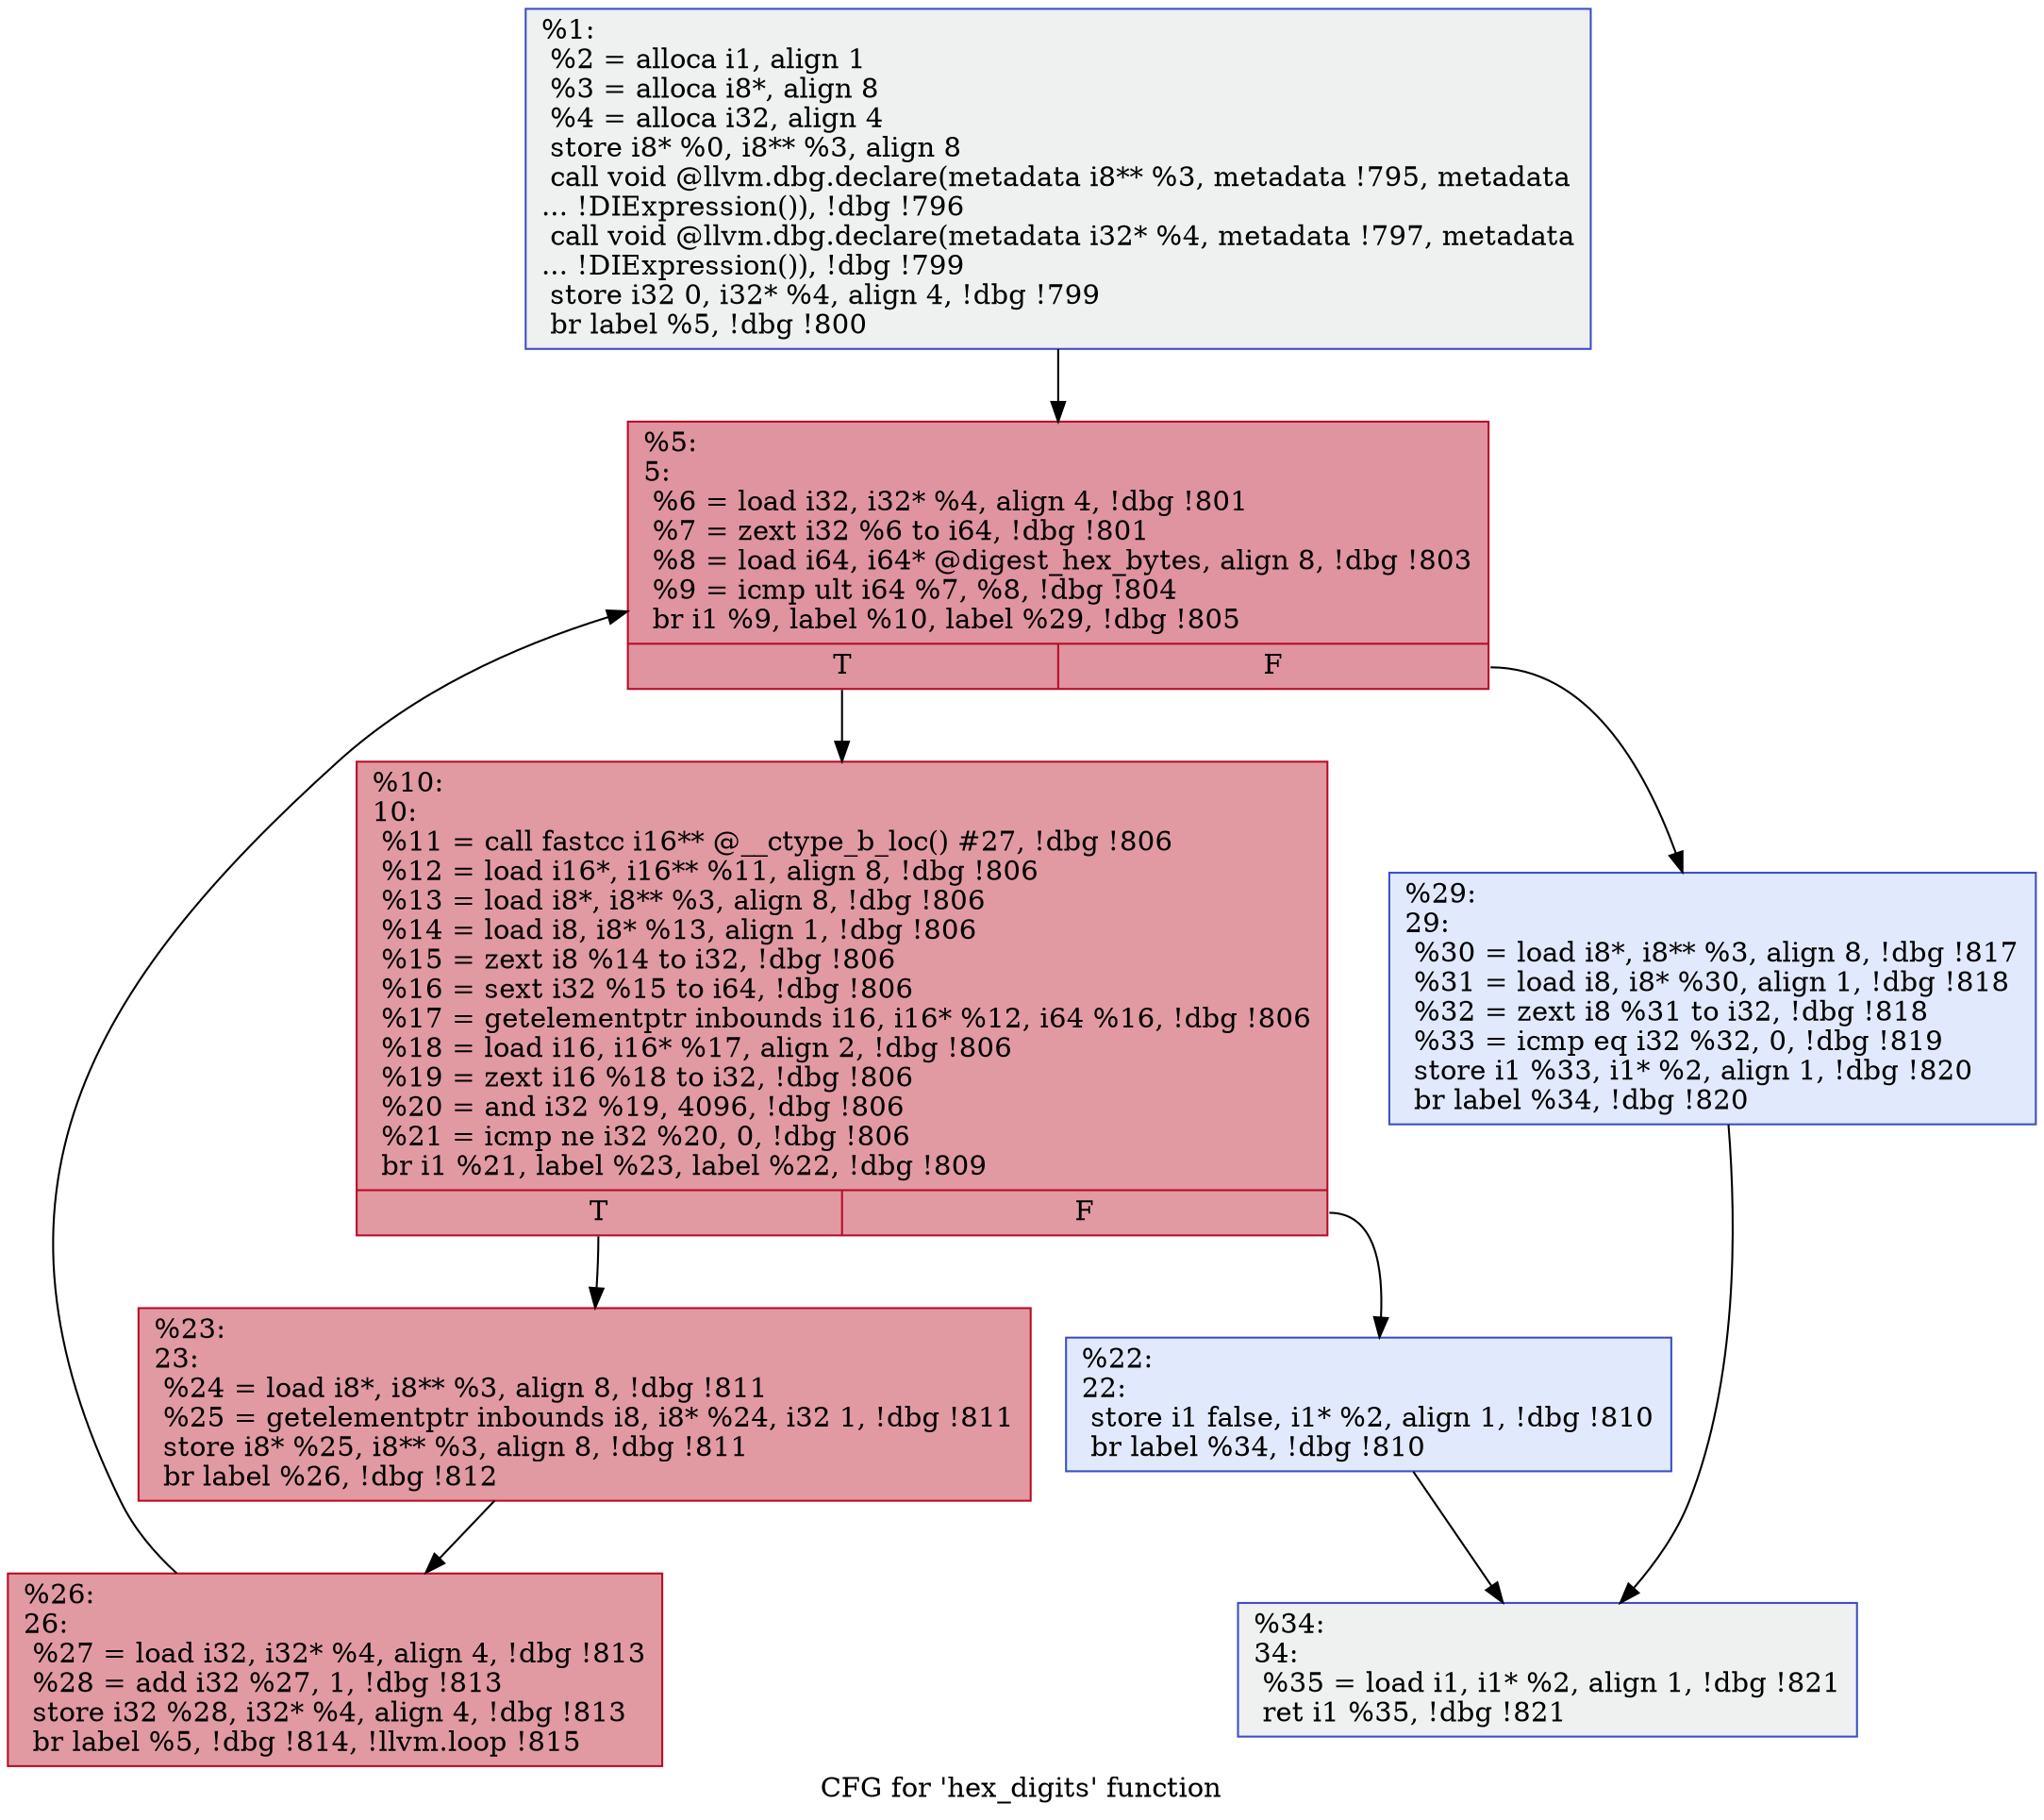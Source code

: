 digraph "CFG for 'hex_digits' function" {
	label="CFG for 'hex_digits' function";

	Node0x2361340 [shape=record,color="#3d50c3ff", style=filled, fillcolor="#dbdcde70",label="{%1:\l  %2 = alloca i1, align 1\l  %3 = alloca i8*, align 8\l  %4 = alloca i32, align 4\l  store i8* %0, i8** %3, align 8\l  call void @llvm.dbg.declare(metadata i8** %3, metadata !795, metadata\l... !DIExpression()), !dbg !796\l  call void @llvm.dbg.declare(metadata i32* %4, metadata !797, metadata\l... !DIExpression()), !dbg !799\l  store i32 0, i32* %4, align 4, !dbg !799\l  br label %5, !dbg !800\l}"];
	Node0x2361340 -> Node0x2361390;
	Node0x2361390 [shape=record,color="#b70d28ff", style=filled, fillcolor="#b70d2870",label="{%5:\l5:                                                \l  %6 = load i32, i32* %4, align 4, !dbg !801\l  %7 = zext i32 %6 to i64, !dbg !801\l  %8 = load i64, i64* @digest_hex_bytes, align 8, !dbg !803\l  %9 = icmp ult i64 %7, %8, !dbg !804\l  br i1 %9, label %10, label %29, !dbg !805\l|{<s0>T|<s1>F}}"];
	Node0x2361390:s0 -> Node0x23613e0;
	Node0x2361390:s1 -> Node0x2361520;
	Node0x23613e0 [shape=record,color="#b70d28ff", style=filled, fillcolor="#bb1b2c70",label="{%10:\l10:                                               \l  %11 = call fastcc i16** @__ctype_b_loc() #27, !dbg !806\l  %12 = load i16*, i16** %11, align 8, !dbg !806\l  %13 = load i8*, i8** %3, align 8, !dbg !806\l  %14 = load i8, i8* %13, align 1, !dbg !806\l  %15 = zext i8 %14 to i32, !dbg !806\l  %16 = sext i32 %15 to i64, !dbg !806\l  %17 = getelementptr inbounds i16, i16* %12, i64 %16, !dbg !806\l  %18 = load i16, i16* %17, align 2, !dbg !806\l  %19 = zext i16 %18 to i32, !dbg !806\l  %20 = and i32 %19, 4096, !dbg !806\l  %21 = icmp ne i32 %20, 0, !dbg !806\l  br i1 %21, label %23, label %22, !dbg !809\l|{<s0>T|<s1>F}}"];
	Node0x23613e0:s0 -> Node0x2361480;
	Node0x23613e0:s1 -> Node0x2361430;
	Node0x2361430 [shape=record,color="#3d50c3ff", style=filled, fillcolor="#b9d0f970",label="{%22:\l22:                                               \l  store i1 false, i1* %2, align 1, !dbg !810\l  br label %34, !dbg !810\l}"];
	Node0x2361430 -> Node0x2361570;
	Node0x2361480 [shape=record,color="#b70d28ff", style=filled, fillcolor="#bb1b2c70",label="{%23:\l23:                                               \l  %24 = load i8*, i8** %3, align 8, !dbg !811\l  %25 = getelementptr inbounds i8, i8* %24, i32 1, !dbg !811\l  store i8* %25, i8** %3, align 8, !dbg !811\l  br label %26, !dbg !812\l}"];
	Node0x2361480 -> Node0x23614d0;
	Node0x23614d0 [shape=record,color="#b70d28ff", style=filled, fillcolor="#bb1b2c70",label="{%26:\l26:                                               \l  %27 = load i32, i32* %4, align 4, !dbg !813\l  %28 = add i32 %27, 1, !dbg !813\l  store i32 %28, i32* %4, align 4, !dbg !813\l  br label %5, !dbg !814, !llvm.loop !815\l}"];
	Node0x23614d0 -> Node0x2361390;
	Node0x2361520 [shape=record,color="#3d50c3ff", style=filled, fillcolor="#b9d0f970",label="{%29:\l29:                                               \l  %30 = load i8*, i8** %3, align 8, !dbg !817\l  %31 = load i8, i8* %30, align 1, !dbg !818\l  %32 = zext i8 %31 to i32, !dbg !818\l  %33 = icmp eq i32 %32, 0, !dbg !819\l  store i1 %33, i1* %2, align 1, !dbg !820\l  br label %34, !dbg !820\l}"];
	Node0x2361520 -> Node0x2361570;
	Node0x2361570 [shape=record,color="#3d50c3ff", style=filled, fillcolor="#dbdcde70",label="{%34:\l34:                                               \l  %35 = load i1, i1* %2, align 1, !dbg !821\l  ret i1 %35, !dbg !821\l}"];
}
